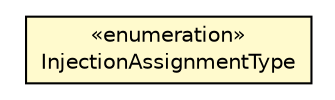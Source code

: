 #!/usr/local/bin/dot
#
# Class diagram 
# Generated by UMLGraph version 5.1 (http://www.umlgraph.org/)
#

digraph G {
	edge [fontname="Helvetica",fontsize=10,labelfontname="Helvetica",labelfontsize=10];
	node [fontname="Helvetica",fontsize=10,shape=plaintext];
	nodesep=0.25;
	ranksep=0.5;
	// org.androidtransfuse.analysis.astAnalyzer.ASTInjectionAspect.InjectionAssignmentType
	c37352 [label=<<table title="org.androidtransfuse.analysis.astAnalyzer.ASTInjectionAspect.InjectionAssignmentType" border="0" cellborder="1" cellspacing="0" cellpadding="2" port="p" bgcolor="lemonChiffon" href="./ASTInjectionAspect.InjectionAssignmentType.html">
		<tr><td><table border="0" cellspacing="0" cellpadding="1">
<tr><td align="center" balign="center"> &#171;enumeration&#187; </td></tr>
<tr><td align="center" balign="center"> InjectionAssignmentType </td></tr>
		</table></td></tr>
		</table>>, fontname="Helvetica", fontcolor="black", fontsize=10.0];
}


